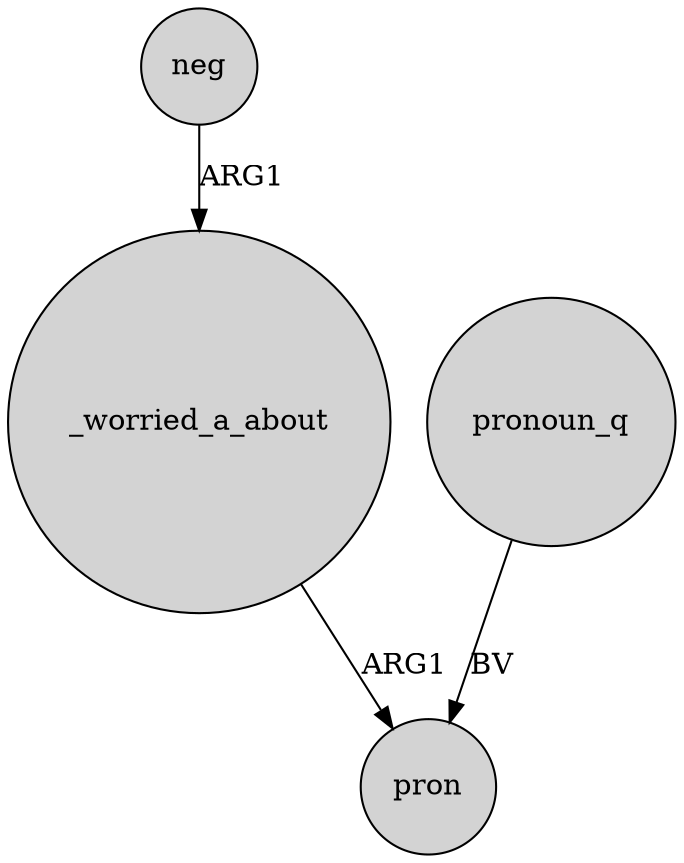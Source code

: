 digraph {
	node [shape=circle style=filled]
	neg -> _worried_a_about [label=ARG1]
	_worried_a_about -> pron [label=ARG1]
	pronoun_q -> pron [label=BV]
}
